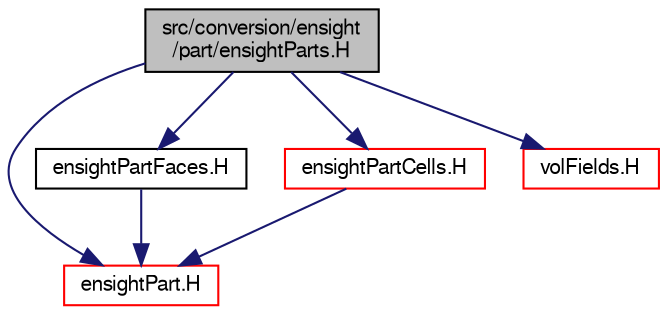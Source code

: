 digraph "src/conversion/ensight/part/ensightParts.H"
{
  bgcolor="transparent";
  edge [fontname="FreeSans",fontsize="10",labelfontname="FreeSans",labelfontsize="10"];
  node [fontname="FreeSans",fontsize="10",shape=record];
  Node0 [label="src/conversion/ensight\l/part/ensightParts.H",height=0.2,width=0.4,color="black", fillcolor="grey75", style="filled", fontcolor="black"];
  Node0 -> Node1 [color="midnightblue",fontsize="10",style="solid",fontname="FreeSans"];
  Node1 [label="ensightPart.H",height=0.2,width=0.4,color="red",URL="$a00152.html"];
  Node0 -> Node226 [color="midnightblue",fontsize="10",style="solid",fontname="FreeSans"];
  Node226 [label="ensightPartFaces.H",height=0.2,width=0.4,color="black",URL="$a00164.html"];
  Node226 -> Node1 [color="midnightblue",fontsize="10",style="solid",fontname="FreeSans"];
  Node0 -> Node227 [color="midnightblue",fontsize="10",style="solid",fontname="FreeSans"];
  Node227 [label="ensightPartCells.H",height=0.2,width=0.4,color="red",URL="$a00158.html"];
  Node227 -> Node1 [color="midnightblue",fontsize="10",style="solid",fontname="FreeSans"];
  Node0 -> Node228 [color="midnightblue",fontsize="10",style="solid",fontname="FreeSans"];
  Node228 [label="volFields.H",height=0.2,width=0.4,color="red",URL="$a02750.html"];
}
